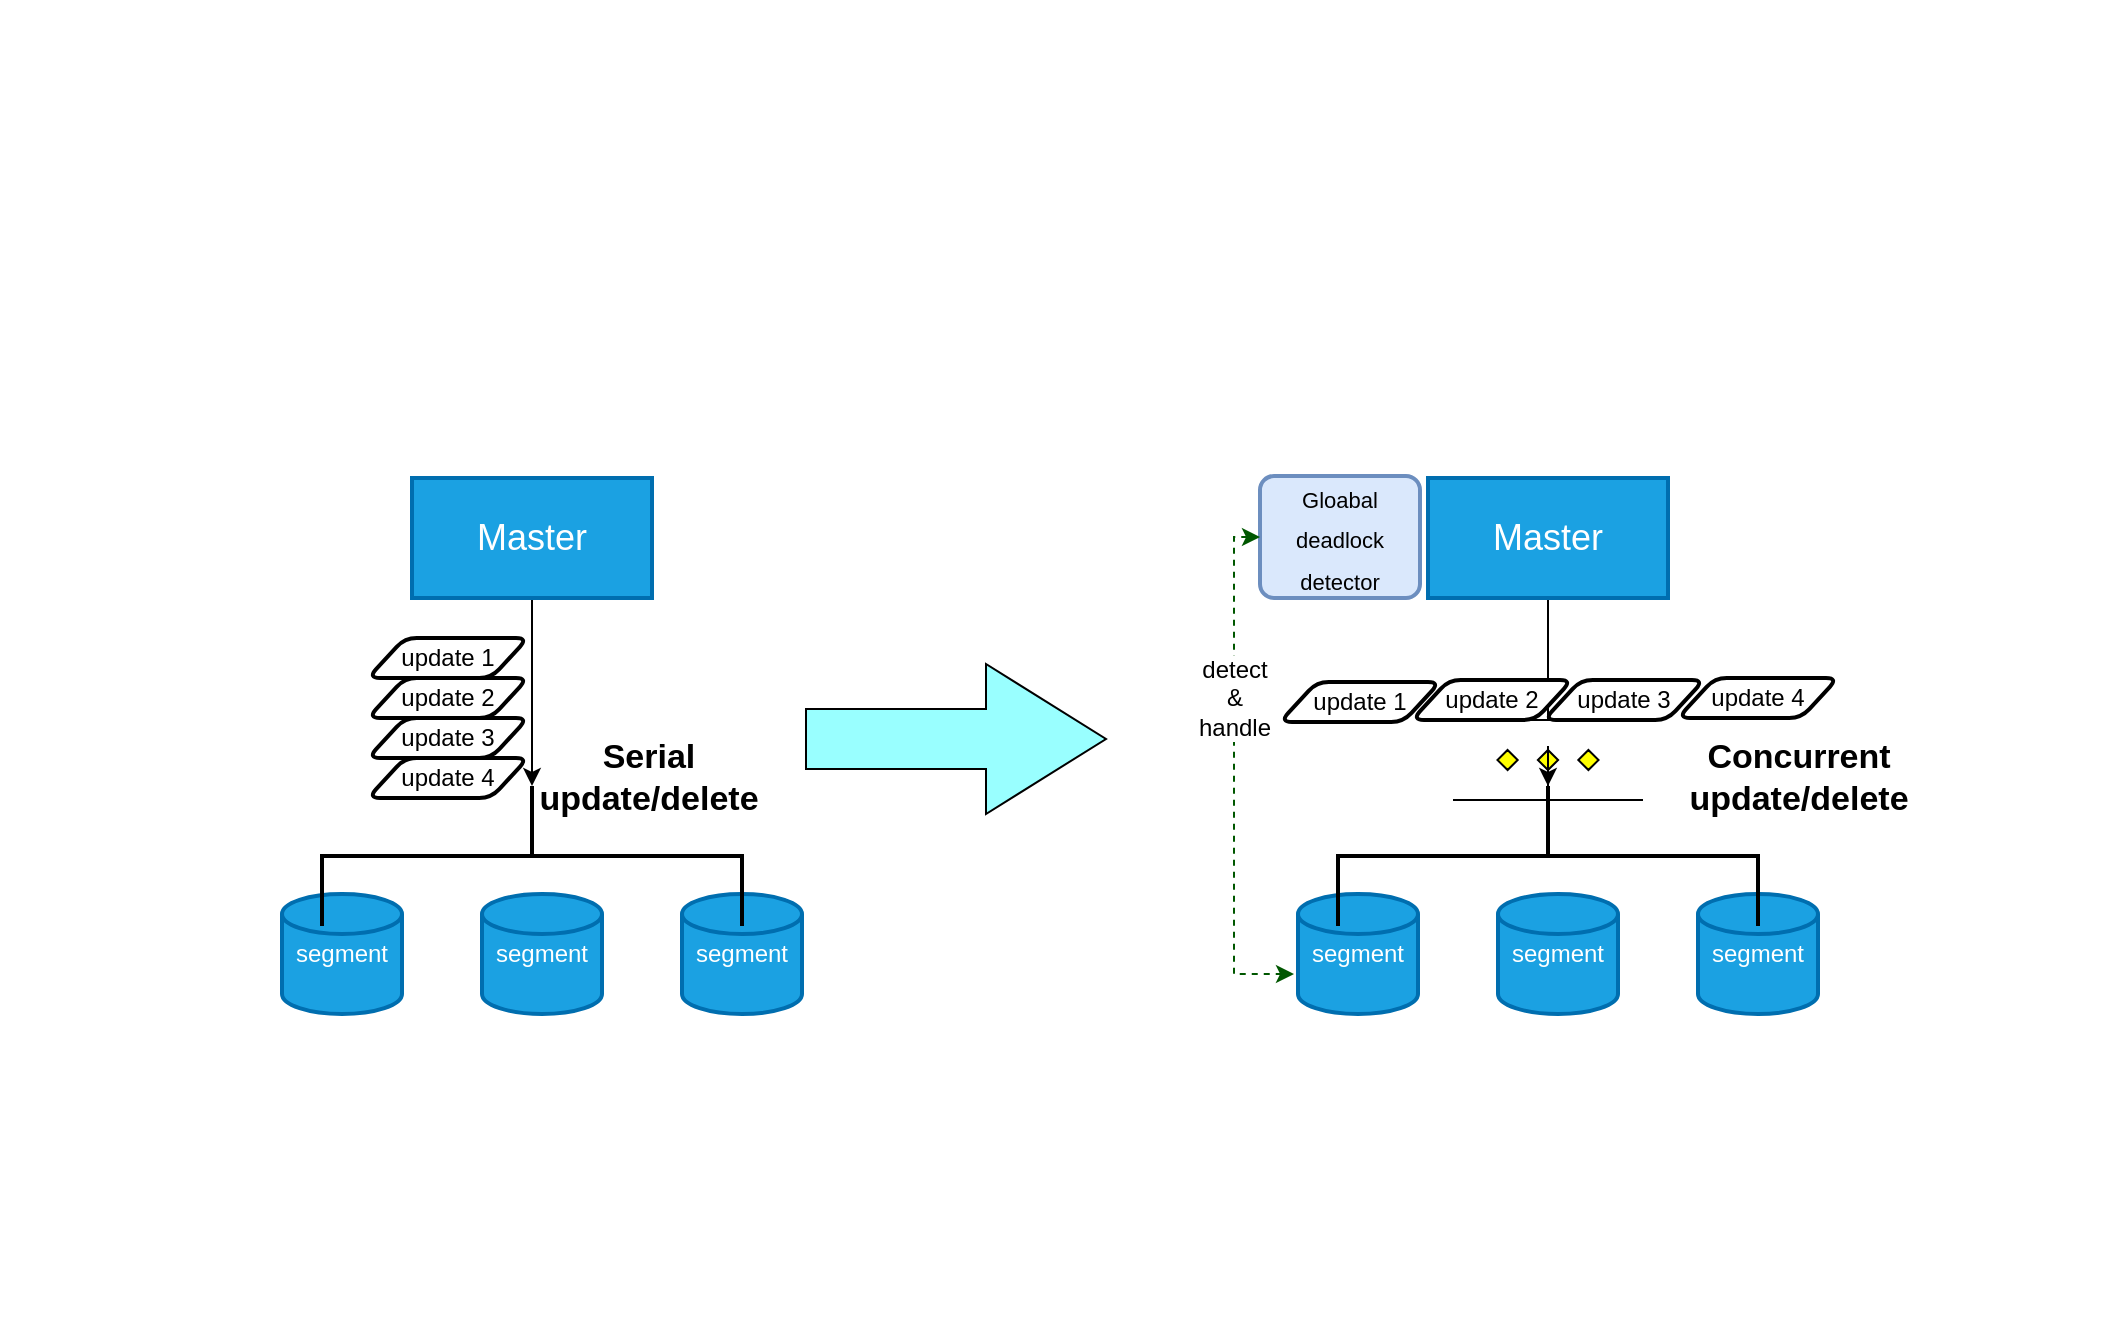 <mxfile version="15.5.2" type="device"><diagram id="gfB7CJdNaPZ8rH13Ohkq" name="Page-1"><mxGraphModel dx="1267" dy="713" grid="1" gridSize="10" guides="1" tooltips="1" connect="1" arrows="1" fold="1" page="1" pageScale="1" pageWidth="827" pageHeight="1169" math="0" shadow="0"><root><mxCell id="0"/><mxCell id="1" parent="0"/><mxCell id="Tp4A4IHZOceaCNwuDvl0-38" value="" style="rounded=0;whiteSpace=wrap;html=1;fontSize=12;fontColor=#FFFF00;align=center;strokeColor=none;" vertex="1" parent="1"><mxGeometry x="38" width="1050" height="660" as="geometry"/></mxCell><mxCell id="Tp4A4IHZOceaCNwuDvl0-3" value="segment" style="strokeWidth=2;html=1;shape=mxgraph.flowchart.database;whiteSpace=wrap;fillColor=#1ba1e2;fontColor=#ffffff;strokeColor=#006EAF;" vertex="1" parent="1"><mxGeometry x="179" y="447" width="60" height="60" as="geometry"/></mxCell><mxCell id="Tp4A4IHZOceaCNwuDvl0-4" value="segment" style="strokeWidth=2;html=1;shape=mxgraph.flowchart.database;whiteSpace=wrap;fillColor=#1ba1e2;fontColor=#ffffff;strokeColor=#006EAF;" vertex="1" parent="1"><mxGeometry x="279" y="447" width="60" height="60" as="geometry"/></mxCell><mxCell id="Tp4A4IHZOceaCNwuDvl0-5" value="segment" style="strokeWidth=2;html=1;shape=mxgraph.flowchart.database;whiteSpace=wrap;fillColor=#1ba1e2;fontColor=#ffffff;strokeColor=#006EAF;" vertex="1" parent="1"><mxGeometry x="379" y="447" width="60" height="60" as="geometry"/></mxCell><mxCell id="Tp4A4IHZOceaCNwuDvl0-8" value="" style="edgeStyle=orthogonalEdgeStyle;rounded=0;orthogonalLoop=1;jettySize=auto;html=1;startArrow=classic;startFill=1;endArrow=none;endFill=0;" edge="1" parent="1" source="Tp4A4IHZOceaCNwuDvl0-6" target="Tp4A4IHZOceaCNwuDvl0-7"><mxGeometry relative="1" as="geometry"/></mxCell><mxCell id="Tp4A4IHZOceaCNwuDvl0-6" value="" style="strokeWidth=2;html=1;shape=mxgraph.flowchart.annotation_2;align=left;labelPosition=right;pointerEvents=1;direction=south;" vertex="1" parent="1"><mxGeometry x="199" y="393" width="210" height="70" as="geometry"/></mxCell><mxCell id="Tp4A4IHZOceaCNwuDvl0-7" value="Master" style="whiteSpace=wrap;html=1;align=center;strokeWidth=2;fillColor=#1ba1e2;fontColor=#ffffff;strokeColor=#006EAF;fontSize=18;" vertex="1" parent="1"><mxGeometry x="244" y="239" width="120" height="60" as="geometry"/></mxCell><mxCell id="Tp4A4IHZOceaCNwuDvl0-10" value="update 1" style="shape=parallelogram;html=1;strokeWidth=2;perimeter=parallelogramPerimeter;whiteSpace=wrap;rounded=1;arcSize=12;size=0.23;align=center;" vertex="1" parent="1"><mxGeometry x="222" y="319" width="80" height="20" as="geometry"/></mxCell><mxCell id="Tp4A4IHZOceaCNwuDvl0-11" value="update 2" style="shape=parallelogram;html=1;strokeWidth=2;perimeter=parallelogramPerimeter;whiteSpace=wrap;rounded=1;arcSize=12;size=0.23;align=center;" vertex="1" parent="1"><mxGeometry x="222" y="339" width="80" height="20" as="geometry"/></mxCell><mxCell id="Tp4A4IHZOceaCNwuDvl0-12" value="update 3" style="shape=parallelogram;html=1;strokeWidth=2;perimeter=parallelogramPerimeter;whiteSpace=wrap;rounded=1;arcSize=12;size=0.23;align=center;" vertex="1" parent="1"><mxGeometry x="222" y="359" width="80" height="20" as="geometry"/></mxCell><mxCell id="Tp4A4IHZOceaCNwuDvl0-13" value="update 4" style="shape=parallelogram;html=1;strokeWidth=2;perimeter=parallelogramPerimeter;whiteSpace=wrap;rounded=1;arcSize=12;size=0.23;align=center;" vertex="1" parent="1"><mxGeometry x="222" y="379" width="80" height="20" as="geometry"/></mxCell><mxCell id="Tp4A4IHZOceaCNwuDvl0-17" value="Serial&lt;br&gt;update/delete" style="text;html=1;resizable=0;autosize=1;align=center;verticalAlign=middle;points=[];fillColor=none;strokeColor=none;rounded=0;fontStyle=1;fontSize=17;" vertex="1" parent="1"><mxGeometry x="302" y="364" width="120" height="50" as="geometry"/></mxCell><mxCell id="Tp4A4IHZOceaCNwuDvl0-18" value="segment" style="strokeWidth=2;html=1;shape=mxgraph.flowchart.database;whiteSpace=wrap;fillColor=#1ba1e2;fontColor=#ffffff;strokeColor=#006EAF;" vertex="1" parent="1"><mxGeometry x="687" y="447" width="60" height="60" as="geometry"/></mxCell><mxCell id="Tp4A4IHZOceaCNwuDvl0-19" value="segment" style="strokeWidth=2;html=1;shape=mxgraph.flowchart.database;whiteSpace=wrap;fillColor=#1ba1e2;fontColor=#ffffff;strokeColor=#006EAF;" vertex="1" parent="1"><mxGeometry x="787" y="447" width="60" height="60" as="geometry"/></mxCell><mxCell id="Tp4A4IHZOceaCNwuDvl0-20" value="segment" style="strokeWidth=2;html=1;shape=mxgraph.flowchart.database;whiteSpace=wrap;fillColor=#1ba1e2;fontColor=#ffffff;strokeColor=#006EAF;" vertex="1" parent="1"><mxGeometry x="887" y="447" width="60" height="60" as="geometry"/></mxCell><mxCell id="Tp4A4IHZOceaCNwuDvl0-21" value="" style="edgeStyle=orthogonalEdgeStyle;rounded=0;orthogonalLoop=1;jettySize=auto;html=1;startArrow=none;startFill=1;endArrow=none;endFill=0;" edge="1" parent="1" source="Tp4A4IHZOceaCNwuDvl0-29" target="Tp4A4IHZOceaCNwuDvl0-23"><mxGeometry relative="1" as="geometry"/></mxCell><mxCell id="Tp4A4IHZOceaCNwuDvl0-22" value="" style="strokeWidth=2;html=1;shape=mxgraph.flowchart.annotation_2;align=left;labelPosition=right;pointerEvents=1;direction=south;" vertex="1" parent="1"><mxGeometry x="707" y="393" width="210" height="70" as="geometry"/></mxCell><mxCell id="Tp4A4IHZOceaCNwuDvl0-23" value="Master" style="whiteSpace=wrap;html=1;align=center;strokeWidth=2;fillColor=#1ba1e2;fontColor=#ffffff;strokeColor=#006EAF;fontSize=18;" vertex="1" parent="1"><mxGeometry x="752" y="239" width="120" height="60" as="geometry"/></mxCell><mxCell id="Tp4A4IHZOceaCNwuDvl0-24" value="update 1" style="shape=parallelogram;html=1;strokeWidth=2;perimeter=parallelogramPerimeter;whiteSpace=wrap;rounded=1;arcSize=12;size=0.23;align=center;" vertex="1" parent="1"><mxGeometry x="678" y="341" width="80" height="20" as="geometry"/></mxCell><mxCell id="Tp4A4IHZOceaCNwuDvl0-25" value="update 2" style="shape=parallelogram;html=1;strokeWidth=2;perimeter=parallelogramPerimeter;whiteSpace=wrap;rounded=1;arcSize=12;size=0.23;align=center;" vertex="1" parent="1"><mxGeometry x="744" y="340" width="80" height="20" as="geometry"/></mxCell><mxCell id="Tp4A4IHZOceaCNwuDvl0-26" value="update 3" style="shape=parallelogram;html=1;strokeWidth=2;perimeter=parallelogramPerimeter;whiteSpace=wrap;rounded=1;arcSize=12;size=0.23;align=center;" vertex="1" parent="1"><mxGeometry x="810" y="340" width="80" height="20" as="geometry"/></mxCell><mxCell id="Tp4A4IHZOceaCNwuDvl0-27" value="update 4" style="shape=parallelogram;html=1;strokeWidth=2;perimeter=parallelogramPerimeter;whiteSpace=wrap;rounded=1;arcSize=12;size=0.23;align=center;" vertex="1" parent="1"><mxGeometry x="877" y="339" width="80" height="20" as="geometry"/></mxCell><mxCell id="Tp4A4IHZOceaCNwuDvl0-28" value="Concurrent&lt;br&gt;update/delete" style="text;html=1;resizable=0;autosize=1;align=center;verticalAlign=middle;points=[];fillColor=none;strokeColor=none;rounded=0;fontStyle=1;fontSize=17;" vertex="1" parent="1"><mxGeometry x="877" y="364" width="120" height="50" as="geometry"/></mxCell><mxCell id="Tp4A4IHZOceaCNwuDvl0-29" value="" style="verticalLabelPosition=bottom;verticalAlign=top;html=1;shape=mxgraph.flowchart.parallel_mode;pointerEvents=1;fontSize=17;" vertex="1" parent="1"><mxGeometry x="764.5" y="360" width="95" height="40" as="geometry"/></mxCell><mxCell id="Tp4A4IHZOceaCNwuDvl0-30" value="" style="edgeStyle=orthogonalEdgeStyle;rounded=0;orthogonalLoop=1;jettySize=auto;html=1;startArrow=classic;startFill=1;endArrow=none;endFill=0;" edge="1" parent="1" source="Tp4A4IHZOceaCNwuDvl0-22" target="Tp4A4IHZOceaCNwuDvl0-29"><mxGeometry relative="1" as="geometry"><mxPoint x="812" y="393" as="sourcePoint"/><mxPoint x="812" y="299" as="targetPoint"/></mxGeometry></mxCell><mxCell id="Tp4A4IHZOceaCNwuDvl0-31" value="&lt;font style=&quot;font-size: 11px&quot;&gt;Gloabal&lt;br style=&quot;font-size: 11px&quot;&gt;deadlock&lt;br style=&quot;font-size: 11px&quot;&gt;detector&lt;/font&gt;" style="rounded=1;whiteSpace=wrap;html=1;absoluteArcSize=1;arcSize=14;strokeWidth=2;fontSize=17;align=center;fillColor=#dae8fc;strokeColor=#6c8ebf;" vertex="1" parent="1"><mxGeometry x="668" y="238" width="80" height="61" as="geometry"/></mxCell><mxCell id="Tp4A4IHZOceaCNwuDvl0-32" value="" style="html=1;outlineConnect=0;whiteSpace=wrap;fillColor=#99ffff;shape=mxgraph.archimate3.process;fontSize=11;align=center;" vertex="1" parent="1"><mxGeometry x="441" y="332" width="150" height="75" as="geometry"/></mxCell><mxCell id="Tp4A4IHZOceaCNwuDvl0-35" value="" style="endArrow=classic;startArrow=classic;html=1;rounded=0;fontSize=12;edgeStyle=elbowEdgeStyle;dashed=1;fillColor=#008a00;strokeColor=#005700;" edge="1" parent="1" source="Tp4A4IHZOceaCNwuDvl0-31"><mxGeometry width="50" height="50" relative="1" as="geometry"><mxPoint x="597.289" y="318.5" as="sourcePoint"/><mxPoint x="685" y="487" as="targetPoint"/><Array as="points"><mxPoint x="655" y="364"/></Array></mxGeometry></mxCell><mxCell id="Tp4A4IHZOceaCNwuDvl0-36" value="detect&lt;br&gt;&amp;amp;&lt;br&gt;handle" style="edgeLabel;html=1;align=center;verticalAlign=middle;resizable=0;points=[];fontSize=12;" vertex="1" connectable="0" parent="Tp4A4IHZOceaCNwuDvl0-35"><mxGeometry x="-0.292" relative="1" as="geometry"><mxPoint y="1" as="offset"/></mxGeometry></mxCell></root></mxGraphModel></diagram></mxfile>